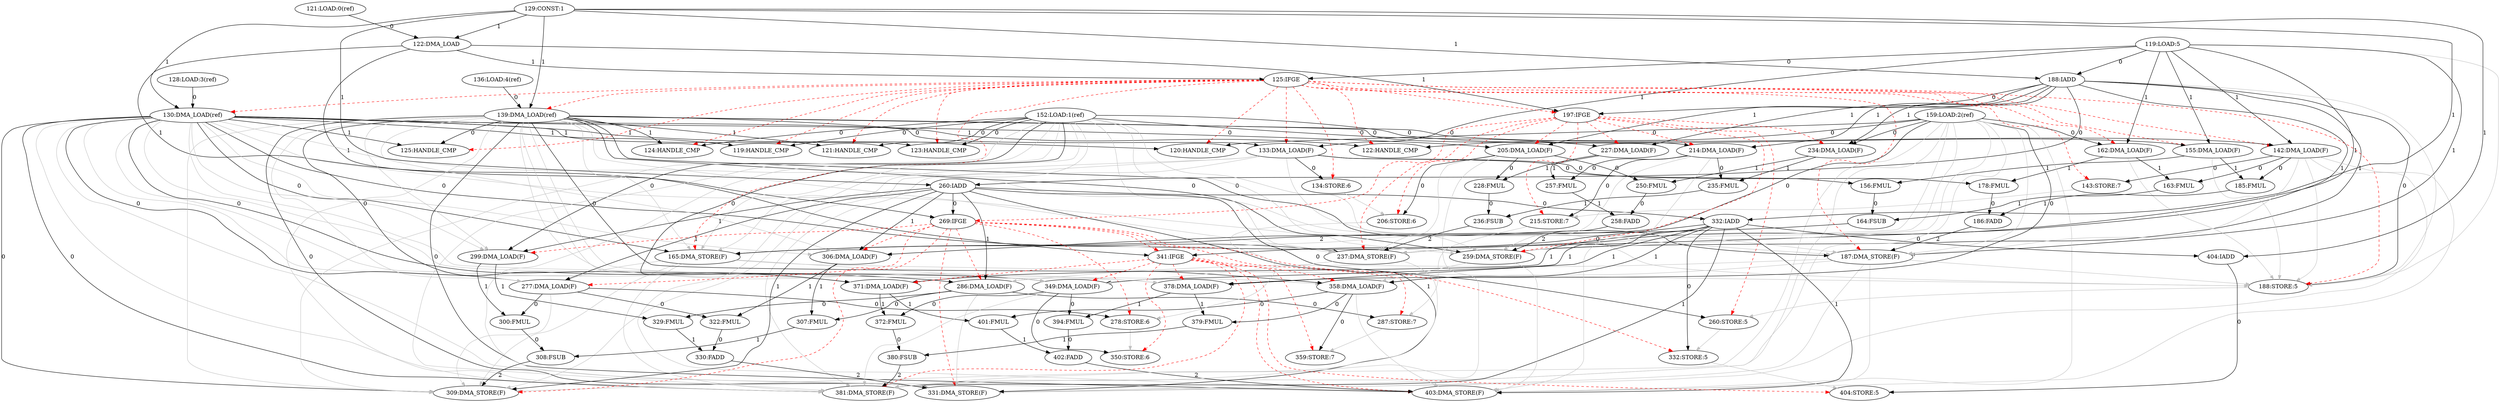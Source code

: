 digraph depgraph {
"188:IADD" -> "188:STORE:5"[label=0];
"119:LOAD:5" -> "188:STORE:5"[color=gray];
"125:IFGE" -> "188:STORE:5"[color=red,style=dashed];
"133:DMA_LOAD(F)" -> "188:STORE:5"[color=gray];
"142:DMA_LOAD(F)" -> "188:STORE:5"[color=gray];
"155:DMA_LOAD(F)" -> "188:STORE:5"[color=gray];
"162:DMA_LOAD(F)" -> "188:STORE:5"[color=gray];
"165:DMA_STORE(F)" -> "188:STORE:5"[color=gray];
"187:DMA_STORE(F)" -> "188:STORE:5"[color=gray];
"188:IADD" -> "188:STORE:5"[color=gray];
"119:LOAD:5" -> "125:IFGE"[label=0];
"122:DMA_LOAD" -> "125:IFGE"[label=1];
"130:DMA_LOAD(ref)" -> "133:DMA_LOAD(F)"[label=0];
"119:LOAD:5" -> "133:DMA_LOAD(F)"[label=1];
"125:IFGE" -> "133:DMA_LOAD(F)"[color=red,style=dashed];
"139:DMA_LOAD(ref)" -> "142:DMA_LOAD(F)"[label=0];
"119:LOAD:5" -> "142:DMA_LOAD(F)"[label=1];
"125:IFGE" -> "142:DMA_LOAD(F)"[color=red,style=dashed];
"152:LOAD:1(ref)" -> "155:DMA_LOAD(F)"[label=0];
"119:LOAD:5" -> "155:DMA_LOAD(F)"[label=1];
"125:IFGE" -> "155:DMA_LOAD(F)"[color=red,style=dashed];
"159:LOAD:2(ref)" -> "162:DMA_LOAD(F)"[label=0];
"119:LOAD:5" -> "162:DMA_LOAD(F)"[label=1];
"125:IFGE" -> "162:DMA_LOAD(F)"[color=red,style=dashed];
"130:DMA_LOAD(ref)" -> "165:DMA_STORE(F)"[label=0];
"119:LOAD:5" -> "165:DMA_STORE(F)"[label=1];
"164:FSUB" -> "165:DMA_STORE(F)"[label=2];
"125:IFGE" -> "165:DMA_STORE(F)"[color=red,style=dashed];
"133:DMA_LOAD(F)" -> "165:DMA_STORE(F)"[color=gray];
"139:DMA_LOAD(ref)" -> "165:DMA_STORE(F)"[color=gray];
"152:LOAD:1(ref)" -> "165:DMA_STORE(F)"[color=gray];
"159:LOAD:2(ref)" -> "165:DMA_STORE(F)"[color=gray];
"139:DMA_LOAD(ref)" -> "187:DMA_STORE(F)"[label=0];
"119:LOAD:5" -> "187:DMA_STORE(F)"[label=1];
"186:FADD" -> "187:DMA_STORE(F)"[label=2];
"125:IFGE" -> "187:DMA_STORE(F)"[color=red,style=dashed];
"130:DMA_LOAD(ref)" -> "187:DMA_STORE(F)"[color=gray];
"142:DMA_LOAD(F)" -> "187:DMA_STORE(F)"[color=gray];
"152:LOAD:1(ref)" -> "187:DMA_STORE(F)"[color=gray];
"159:LOAD:2(ref)" -> "187:DMA_STORE(F)"[color=gray];
"119:LOAD:5" -> "188:IADD"[label=0];
"129:CONST:1" -> "188:IADD"[label=1];
"121:LOAD:0(ref)" -> "122:DMA_LOAD"[label=0];
"129:CONST:1" -> "122:DMA_LOAD"[label=1];
"188:IADD" -> "197:IFGE"[label=0];
"122:DMA_LOAD" -> "197:IFGE"[label=1];
"125:IFGE" -> "197:IFGE"[color=red,style=dashed];
"260:IADD" -> "269:IFGE"[label=0];
"122:DMA_LOAD" -> "269:IFGE"[label=1];
"197:IFGE" -> "269:IFGE"[color=red,style=dashed];
"332:IADD" -> "341:IFGE"[label=0];
"122:DMA_LOAD" -> "341:IFGE"[label=1];
"269:IFGE" -> "341:IFGE"[color=red,style=dashed];
"128:LOAD:3(ref)" -> "130:DMA_LOAD(ref)"[label=0];
"129:CONST:1" -> "130:DMA_LOAD(ref)"[label=1];
"125:IFGE" -> "130:DMA_LOAD(ref)"[color=red,style=dashed];
"133:DMA_LOAD(F)" -> "134:STORE:6"[label=0];
"125:IFGE" -> "134:STORE:6"[color=red,style=dashed];
"136:LOAD:4(ref)" -> "139:DMA_LOAD(ref)"[label=0];
"129:CONST:1" -> "139:DMA_LOAD(ref)"[label=1];
"125:IFGE" -> "139:DMA_LOAD(ref)"[color=red,style=dashed];
"142:DMA_LOAD(F)" -> "143:STORE:7"[label=0];
"125:IFGE" -> "143:STORE:7"[color=red,style=dashed];
"188:IADD" -> "260:IADD"[label=0];
"129:CONST:1" -> "260:IADD"[label=1];
"260:IADD" -> "332:IADD"[label=0];
"129:CONST:1" -> "332:IADD"[label=1];
"332:IADD" -> "404:IADD"[label=0];
"129:CONST:1" -> "404:IADD"[label=1];
"139:DMA_LOAD(ref)" -> "259:DMA_STORE(F)"[label=0];
"188:IADD" -> "259:DMA_STORE(F)"[label=1];
"258:FADD" -> "259:DMA_STORE(F)"[label=2];
"130:DMA_LOAD(ref)" -> "259:DMA_STORE(F)"[color=gray];
"152:LOAD:1(ref)" -> "259:DMA_STORE(F)"[color=gray];
"159:LOAD:2(ref)" -> "259:DMA_STORE(F)"[color=gray];
"197:IFGE" -> "259:DMA_STORE(F)"[color=red,style=dashed];
"214:DMA_LOAD(F)" -> "259:DMA_STORE(F)"[color=gray];
"139:DMA_LOAD(ref)" -> "286:DMA_LOAD(F)"[label=0];
"260:IADD" -> "286:DMA_LOAD(F)"[label=1];
"130:DMA_LOAD(ref)" -> "286:DMA_LOAD(F)"[color=gray];
"187:DMA_STORE(F)" -> "286:DMA_LOAD(F)"[color=gray];
"269:IFGE" -> "286:DMA_LOAD(F)"[color=red,style=dashed];
"152:LOAD:1(ref)" -> "299:DMA_LOAD(F)"[label=0];
"260:IADD" -> "299:DMA_LOAD(F)"[label=1];
"130:DMA_LOAD(ref)" -> "299:DMA_LOAD(F)"[color=gray];
"139:DMA_LOAD(ref)" -> "299:DMA_LOAD(F)"[color=gray];
"269:IFGE" -> "299:DMA_LOAD(F)"[color=red,style=dashed];
"159:LOAD:2(ref)" -> "306:DMA_LOAD(F)"[label=0];
"260:IADD" -> "306:DMA_LOAD(F)"[label=1];
"130:DMA_LOAD(ref)" -> "306:DMA_LOAD(F)"[color=gray];
"139:DMA_LOAD(ref)" -> "306:DMA_LOAD(F)"[color=gray];
"269:IFGE" -> "306:DMA_LOAD(F)"[color=red,style=dashed];
"139:DMA_LOAD(ref)" -> "331:DMA_STORE(F)"[label=0];
"260:IADD" -> "331:DMA_STORE(F)"[label=1];
"330:FADD" -> "331:DMA_STORE(F)"[label=2];
"130:DMA_LOAD(ref)" -> "331:DMA_STORE(F)"[color=gray];
"142:DMA_LOAD(F)" -> "331:DMA_STORE(F)"[color=gray];
"152:LOAD:1(ref)" -> "331:DMA_STORE(F)"[color=gray];
"159:LOAD:2(ref)" -> "331:DMA_STORE(F)"[color=gray];
"187:DMA_STORE(F)" -> "331:DMA_STORE(F)"[color=gray];
"269:IFGE" -> "331:DMA_STORE(F)"[color=red,style=dashed];
"286:DMA_LOAD(F)" -> "331:DMA_STORE(F)"[color=gray];
"139:DMA_LOAD(ref)" -> "358:DMA_LOAD(F)"[label=0];
"332:IADD" -> "358:DMA_LOAD(F)"[label=1];
"130:DMA_LOAD(ref)" -> "358:DMA_LOAD(F)"[color=gray];
"187:DMA_STORE(F)" -> "358:DMA_LOAD(F)"[color=gray];
"259:DMA_STORE(F)" -> "358:DMA_LOAD(F)"[color=gray];
"341:IFGE" -> "358:DMA_LOAD(F)"[color=red,style=dashed];
"152:LOAD:1(ref)" -> "371:DMA_LOAD(F)"[label=0];
"332:IADD" -> "371:DMA_LOAD(F)"[label=1];
"130:DMA_LOAD(ref)" -> "371:DMA_LOAD(F)"[color=gray];
"139:DMA_LOAD(ref)" -> "371:DMA_LOAD(F)"[color=gray];
"341:IFGE" -> "371:DMA_LOAD(F)"[color=red,style=dashed];
"159:LOAD:2(ref)" -> "378:DMA_LOAD(F)"[label=0];
"332:IADD" -> "378:DMA_LOAD(F)"[label=1];
"130:DMA_LOAD(ref)" -> "378:DMA_LOAD(F)"[color=gray];
"139:DMA_LOAD(ref)" -> "378:DMA_LOAD(F)"[color=gray];
"341:IFGE" -> "378:DMA_LOAD(F)"[color=red,style=dashed];
"139:DMA_LOAD(ref)" -> "403:DMA_STORE(F)"[label=0];
"332:IADD" -> "403:DMA_STORE(F)"[label=1];
"402:FADD" -> "403:DMA_STORE(F)"[label=2];
"130:DMA_LOAD(ref)" -> "403:DMA_STORE(F)"[color=gray];
"142:DMA_LOAD(F)" -> "403:DMA_STORE(F)"[color=gray];
"152:LOAD:1(ref)" -> "403:DMA_STORE(F)"[color=gray];
"159:LOAD:2(ref)" -> "403:DMA_STORE(F)"[color=gray];
"187:DMA_STORE(F)" -> "403:DMA_STORE(F)"[color=gray];
"214:DMA_LOAD(F)" -> "403:DMA_STORE(F)"[color=gray];
"259:DMA_STORE(F)" -> "403:DMA_STORE(F)"[color=gray];
"341:IFGE" -> "403:DMA_STORE(F)"[color=red,style=dashed];
"358:DMA_LOAD(F)" -> "403:DMA_STORE(F)"[color=gray];
"130:DMA_LOAD(ref)" -> "205:DMA_LOAD(F)"[label=0];
"188:IADD" -> "205:DMA_LOAD(F)"[label=1];
"197:IFGE" -> "205:DMA_LOAD(F)"[color=red,style=dashed];
"130:DMA_LOAD(ref)" -> "237:DMA_STORE(F)"[label=0];
"188:IADD" -> "237:DMA_STORE(F)"[label=1];
"236:FSUB" -> "237:DMA_STORE(F)"[label=2];
"139:DMA_LOAD(ref)" -> "237:DMA_STORE(F)"[color=gray];
"152:LOAD:1(ref)" -> "237:DMA_STORE(F)"[color=gray];
"159:LOAD:2(ref)" -> "237:DMA_STORE(F)"[color=gray];
"197:IFGE" -> "237:DMA_STORE(F)"[color=red,style=dashed];
"205:DMA_LOAD(F)" -> "237:DMA_STORE(F)"[color=gray];
"130:DMA_LOAD(ref)" -> "277:DMA_LOAD(F)"[label=0];
"260:IADD" -> "277:DMA_LOAD(F)"[label=1];
"139:DMA_LOAD(ref)" -> "277:DMA_LOAD(F)"[color=gray];
"165:DMA_STORE(F)" -> "277:DMA_LOAD(F)"[color=gray];
"269:IFGE" -> "277:DMA_LOAD(F)"[color=red,style=dashed];
"130:DMA_LOAD(ref)" -> "309:DMA_STORE(F)"[label=0];
"260:IADD" -> "309:DMA_STORE(F)"[label=1];
"308:FSUB" -> "309:DMA_STORE(F)"[label=2];
"133:DMA_LOAD(F)" -> "309:DMA_STORE(F)"[color=gray];
"139:DMA_LOAD(ref)" -> "309:DMA_STORE(F)"[color=gray];
"152:LOAD:1(ref)" -> "309:DMA_STORE(F)"[color=gray];
"159:LOAD:2(ref)" -> "309:DMA_STORE(F)"[color=gray];
"165:DMA_STORE(F)" -> "309:DMA_STORE(F)"[color=gray];
"269:IFGE" -> "309:DMA_STORE(F)"[color=red,style=dashed];
"277:DMA_LOAD(F)" -> "309:DMA_STORE(F)"[color=gray];
"130:DMA_LOAD(ref)" -> "349:DMA_LOAD(F)"[label=0];
"332:IADD" -> "349:DMA_LOAD(F)"[label=1];
"139:DMA_LOAD(ref)" -> "349:DMA_LOAD(F)"[color=gray];
"165:DMA_STORE(F)" -> "349:DMA_LOAD(F)"[color=gray];
"237:DMA_STORE(F)" -> "349:DMA_LOAD(F)"[color=gray];
"341:IFGE" -> "349:DMA_LOAD(F)"[color=red,style=dashed];
"130:DMA_LOAD(ref)" -> "381:DMA_STORE(F)"[label=0];
"332:IADD" -> "381:DMA_STORE(F)"[label=1];
"380:FSUB" -> "381:DMA_STORE(F)"[label=2];
"133:DMA_LOAD(F)" -> "381:DMA_STORE(F)"[color=gray];
"139:DMA_LOAD(ref)" -> "381:DMA_STORE(F)"[color=gray];
"152:LOAD:1(ref)" -> "381:DMA_STORE(F)"[color=gray];
"159:LOAD:2(ref)" -> "381:DMA_STORE(F)"[color=gray];
"165:DMA_STORE(F)" -> "381:DMA_STORE(F)"[color=gray];
"205:DMA_LOAD(F)" -> "381:DMA_STORE(F)"[color=gray];
"237:DMA_STORE(F)" -> "381:DMA_STORE(F)"[color=gray];
"341:IFGE" -> "381:DMA_STORE(F)"[color=red,style=dashed];
"349:DMA_LOAD(F)" -> "381:DMA_STORE(F)"[color=gray];
"133:DMA_LOAD(F)" -> "156:FMUL"[label=0];
"155:DMA_LOAD(F)" -> "156:FMUL"[label=1];
"133:DMA_LOAD(F)" -> "178:FMUL"[label=0];
"162:DMA_LOAD(F)" -> "178:FMUL"[label=1];
"205:DMA_LOAD(F)" -> "206:STORE:6"[label=0];
"134:STORE:6" -> "206:STORE:6"[color=gray];
"197:IFGE" -> "206:STORE:6"[color=red,style=dashed];
"139:DMA_LOAD(ref)" -> "214:DMA_LOAD(F)"[label=0];
"188:IADD" -> "214:DMA_LOAD(F)"[label=1];
"197:IFGE" -> "214:DMA_LOAD(F)"[color=red,style=dashed];
"142:DMA_LOAD(F)" -> "163:FMUL"[label=0];
"162:DMA_LOAD(F)" -> "163:FMUL"[label=1];
"142:DMA_LOAD(F)" -> "185:FMUL"[label=0];
"155:DMA_LOAD(F)" -> "185:FMUL"[label=1];
"214:DMA_LOAD(F)" -> "215:STORE:7"[label=0];
"143:STORE:7" -> "215:STORE:7"[color=gray];
"197:IFGE" -> "215:STORE:7"[color=red,style=dashed];
"152:LOAD:1(ref)" -> "227:DMA_LOAD(F)"[label=0];
"188:IADD" -> "227:DMA_LOAD(F)"[label=1];
"197:IFGE" -> "227:DMA_LOAD(F)"[color=red,style=dashed];
"156:FMUL" -> "164:FSUB"[label=0];
"163:FMUL" -> "164:FSUB"[label=1];
"159:LOAD:2(ref)" -> "234:DMA_LOAD(F)"[label=0];
"188:IADD" -> "234:DMA_LOAD(F)"[label=1];
"197:IFGE" -> "234:DMA_LOAD(F)"[color=red,style=dashed];
"178:FMUL" -> "186:FADD"[label=0];
"185:FMUL" -> "186:FADD"[label=1];
"260:IADD" -> "260:STORE:5"[label=0];
"188:STORE:5" -> "260:STORE:5"[color=gray];
"197:IFGE" -> "260:STORE:5"[color=red,style=dashed];
"205:DMA_LOAD(F)" -> "228:FMUL"[label=0];
"227:DMA_LOAD(F)" -> "228:FMUL"[label=1];
"205:DMA_LOAD(F)" -> "250:FMUL"[label=0];
"234:DMA_LOAD(F)" -> "250:FMUL"[label=1];
"277:DMA_LOAD(F)" -> "278:STORE:6"[label=0];
"206:STORE:6" -> "278:STORE:6"[color=gray];
"269:IFGE" -> "278:STORE:6"[color=red,style=dashed];
"214:DMA_LOAD(F)" -> "235:FMUL"[label=0];
"234:DMA_LOAD(F)" -> "235:FMUL"[label=1];
"214:DMA_LOAD(F)" -> "257:FMUL"[label=0];
"227:DMA_LOAD(F)" -> "257:FMUL"[label=1];
"286:DMA_LOAD(F)" -> "287:STORE:7"[label=0];
"215:STORE:7" -> "287:STORE:7"[color=gray];
"269:IFGE" -> "287:STORE:7"[color=red,style=dashed];
"228:FMUL" -> "236:FSUB"[label=0];
"235:FMUL" -> "236:FSUB"[label=1];
"250:FMUL" -> "258:FADD"[label=0];
"257:FMUL" -> "258:FADD"[label=1];
"332:IADD" -> "332:STORE:5"[label=0];
"260:STORE:5" -> "332:STORE:5"[color=gray];
"269:IFGE" -> "332:STORE:5"[color=red,style=dashed];
"277:DMA_LOAD(F)" -> "300:FMUL"[label=0];
"299:DMA_LOAD(F)" -> "300:FMUL"[label=1];
"277:DMA_LOAD(F)" -> "322:FMUL"[label=0];
"306:DMA_LOAD(F)" -> "322:FMUL"[label=1];
"349:DMA_LOAD(F)" -> "350:STORE:6"[label=0];
"278:STORE:6" -> "350:STORE:6"[color=gray];
"341:IFGE" -> "350:STORE:6"[color=red,style=dashed];
"286:DMA_LOAD(F)" -> "307:FMUL"[label=0];
"306:DMA_LOAD(F)" -> "307:FMUL"[label=1];
"286:DMA_LOAD(F)" -> "329:FMUL"[label=0];
"299:DMA_LOAD(F)" -> "329:FMUL"[label=1];
"358:DMA_LOAD(F)" -> "359:STORE:7"[label=0];
"287:STORE:7" -> "359:STORE:7"[color=gray];
"341:IFGE" -> "359:STORE:7"[color=red,style=dashed];
"300:FMUL" -> "308:FSUB"[label=0];
"307:FMUL" -> "308:FSUB"[label=1];
"322:FMUL" -> "330:FADD"[label=0];
"329:FMUL" -> "330:FADD"[label=1];
"404:IADD" -> "404:STORE:5"[label=0];
"332:STORE:5" -> "404:STORE:5"[color=gray];
"341:IFGE" -> "404:STORE:5"[color=red,style=dashed];
"349:DMA_LOAD(F)" -> "372:FMUL"[label=0];
"371:DMA_LOAD(F)" -> "372:FMUL"[label=1];
"349:DMA_LOAD(F)" -> "394:FMUL"[label=0];
"378:DMA_LOAD(F)" -> "394:FMUL"[label=1];
"358:DMA_LOAD(F)" -> "379:FMUL"[label=0];
"378:DMA_LOAD(F)" -> "379:FMUL"[label=1];
"358:DMA_LOAD(F)" -> "401:FMUL"[label=0];
"371:DMA_LOAD(F)" -> "401:FMUL"[label=1];
"372:FMUL" -> "380:FSUB"[label=0];
"379:FMUL" -> "380:FSUB"[label=1];
"394:FMUL" -> "402:FADD"[label=0];
"401:FMUL" -> "402:FADD"[label=1];
"152:LOAD:1(ref)" -> "119:HANDLE_CMP"[label=0];
"130:DMA_LOAD(ref)" -> "119:HANDLE_CMP"[label=1];
"125:IFGE" -> "119:HANDLE_CMP"[color=red,style=dashed];
"159:LOAD:2(ref)" -> "120:HANDLE_CMP"[label=0];
"130:DMA_LOAD(ref)" -> "120:HANDLE_CMP"[label=1];
"125:IFGE" -> "120:HANDLE_CMP"[color=red,style=dashed];
"152:LOAD:1(ref)" -> "121:HANDLE_CMP"[label=0];
"139:DMA_LOAD(ref)" -> "121:HANDLE_CMP"[label=1];
"125:IFGE" -> "121:HANDLE_CMP"[color=red,style=dashed];
"159:LOAD:2(ref)" -> "122:HANDLE_CMP"[label=0];
"139:DMA_LOAD(ref)" -> "122:HANDLE_CMP"[label=1];
"125:IFGE" -> "122:HANDLE_CMP"[color=red,style=dashed];
"152:LOAD:1(ref)" -> "123:HANDLE_CMP"[label=0];
"130:DMA_LOAD(ref)" -> "123:HANDLE_CMP"[label=1];
"125:IFGE" -> "123:HANDLE_CMP"[color=red,style=dashed];
"152:LOAD:1(ref)" -> "124:HANDLE_CMP"[label=0];
"139:DMA_LOAD(ref)" -> "124:HANDLE_CMP"[label=1];
"125:IFGE" -> "124:HANDLE_CMP"[color=red,style=dashed];
"139:DMA_LOAD(ref)" -> "125:HANDLE_CMP"[label=0];
"130:DMA_LOAD(ref)" -> "125:HANDLE_CMP"[label=1];
"125:IFGE" -> "125:HANDLE_CMP"[color=red,style=dashed];
}